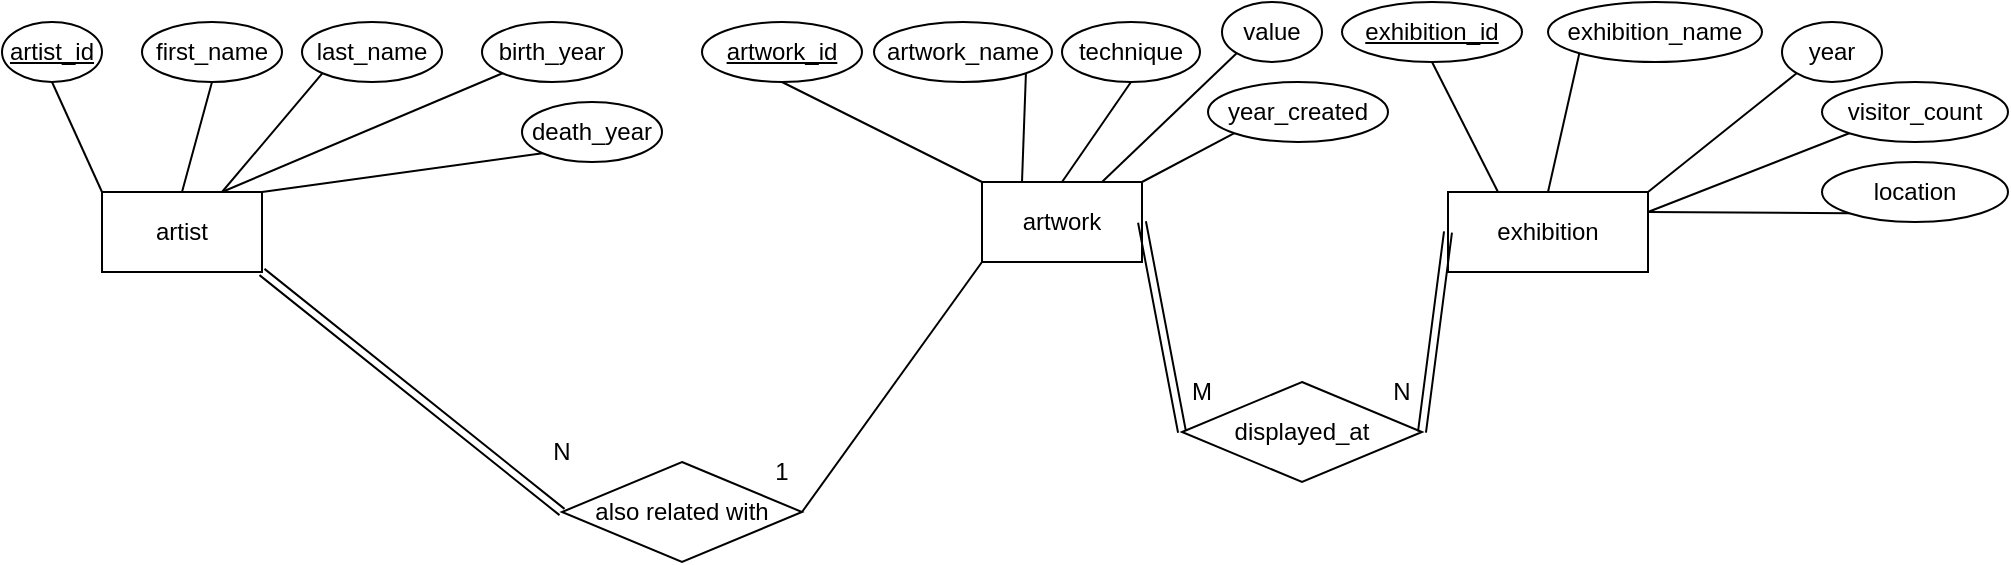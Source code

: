 <mxfile version="20.8.16" type="device"><diagram name="Page-1" id="5d7acffa-a066-3a61-03fe-96351882024d"><mxGraphModel dx="1276" dy="654" grid="1" gridSize="10" guides="1" tooltips="1" connect="1" arrows="1" fold="1" page="1" pageScale="1" pageWidth="1100" pageHeight="850" background="#ffffff" math="0" shadow="0"><root><mxCell id="0"/><mxCell id="1" parent="0"/><mxCell id="WGrHZb_34v7Ne4X-L0nO-1" value="artist" style="rounded=0;whiteSpace=wrap;html=1;" parent="1" vertex="1"><mxGeometry x="130" y="130" width="80" height="40" as="geometry"/></mxCell><mxCell id="WGrHZb_34v7Ne4X-L0nO-2" value="artwork" style="rounded=0;whiteSpace=wrap;html=1;" parent="1" vertex="1"><mxGeometry x="570" y="125" width="80" height="40" as="geometry"/></mxCell><mxCell id="WGrHZb_34v7Ne4X-L0nO-3" value="exhibition" style="rounded=0;whiteSpace=wrap;html=1;" parent="1" vertex="1"><mxGeometry x="803" y="130" width="100" height="40" as="geometry"/></mxCell><mxCell id="WGrHZb_34v7Ne4X-L0nO-4" value="first_name" style="ellipse;whiteSpace=wrap;html=1;" parent="1" vertex="1"><mxGeometry x="150" y="45" width="70" height="30" as="geometry"/></mxCell><mxCell id="WGrHZb_34v7Ne4X-L0nO-5" value="last_name" style="ellipse;whiteSpace=wrap;html=1;" parent="1" vertex="1"><mxGeometry x="230" y="45" width="70" height="30" as="geometry"/></mxCell><mxCell id="WGrHZb_34v7Ne4X-L0nO-6" value="&lt;u&gt;artist_id&lt;/u&gt;" style="ellipse;whiteSpace=wrap;html=1;" parent="1" vertex="1"><mxGeometry x="80" y="45" width="50" height="30" as="geometry"/></mxCell><mxCell id="WGrHZb_34v7Ne4X-L0nO-7" value="" style="endArrow=none;html=1;rounded=0;entryX=0.5;entryY=0;entryDx=0;entryDy=0;exitX=0.5;exitY=1;exitDx=0;exitDy=0;" parent="1" source="WGrHZb_34v7Ne4X-L0nO-4" target="WGrHZb_34v7Ne4X-L0nO-1" edge="1"><mxGeometry width="50" height="50" relative="1" as="geometry"><mxPoint x="410" y="65" as="sourcePoint"/><mxPoint x="630" y="305" as="targetPoint"/></mxGeometry></mxCell><mxCell id="WGrHZb_34v7Ne4X-L0nO-8" value="" style="endArrow=none;html=1;rounded=0;exitX=0;exitY=1;exitDx=0;exitDy=0;entryX=0.75;entryY=0;entryDx=0;entryDy=0;" parent="1" source="WGrHZb_34v7Ne4X-L0nO-5" target="WGrHZb_34v7Ne4X-L0nO-1" edge="1"><mxGeometry width="50" height="50" relative="1" as="geometry"><mxPoint x="410" y="45" as="sourcePoint"/><mxPoint x="390" y="65" as="targetPoint"/></mxGeometry></mxCell><mxCell id="WGrHZb_34v7Ne4X-L0nO-9" value="" style="endArrow=none;html=1;rounded=0;exitX=0;exitY=0;exitDx=0;exitDy=0;entryX=0.5;entryY=1;entryDx=0;entryDy=0;" parent="1" source="WGrHZb_34v7Ne4X-L0nO-1" target="WGrHZb_34v7Ne4X-L0nO-6" edge="1"><mxGeometry width="50" height="50" relative="1" as="geometry"><mxPoint x="380" y="125" as="sourcePoint"/><mxPoint x="390" y="75" as="targetPoint"/></mxGeometry></mxCell><mxCell id="WGrHZb_34v7Ne4X-L0nO-10" value="technique" style="ellipse;whiteSpace=wrap;html=1;" parent="1" vertex="1"><mxGeometry x="610" y="45" width="69" height="30" as="geometry"/></mxCell><mxCell id="WGrHZb_34v7Ne4X-L0nO-11" value="" style="endArrow=none;html=1;rounded=0;exitX=0.5;exitY=0;exitDx=0;exitDy=0;entryX=0.5;entryY=1;entryDx=0;entryDy=0;" parent="1" source="WGrHZb_34v7Ne4X-L0nO-2" target="WGrHZb_34v7Ne4X-L0nO-10" edge="1"><mxGeometry width="50" height="50" relative="1" as="geometry"><mxPoint x="639" y="130" as="sourcePoint"/><mxPoint x="649" y="80" as="targetPoint"/></mxGeometry></mxCell><mxCell id="WGrHZb_34v7Ne4X-L0nO-12" value="&lt;u&gt;exhibition_id&lt;/u&gt;" style="ellipse;whiteSpace=wrap;html=1;" parent="1" vertex="1"><mxGeometry x="750" y="35" width="90" height="30" as="geometry"/></mxCell><mxCell id="WGrHZb_34v7Ne4X-L0nO-13" value="exhibition_name" style="ellipse;whiteSpace=wrap;html=1;" parent="1" vertex="1"><mxGeometry x="853" y="35" width="107" height="30" as="geometry"/></mxCell><mxCell id="WGrHZb_34v7Ne4X-L0nO-14" value="" style="endArrow=none;html=1;rounded=0;entryX=0.5;entryY=0;entryDx=0;entryDy=0;exitX=0;exitY=1;exitDx=0;exitDy=0;" parent="1" source="WGrHZb_34v7Ne4X-L0nO-13" target="WGrHZb_34v7Ne4X-L0nO-3" edge="1"><mxGeometry width="50" height="50" relative="1" as="geometry"><mxPoint x="860" y="55" as="sourcePoint"/><mxPoint x="849" y="170" as="targetPoint"/></mxGeometry></mxCell><mxCell id="WGrHZb_34v7Ne4X-L0nO-15" value="" style="endArrow=none;html=1;rounded=0;exitX=0.5;exitY=1;exitDx=0;exitDy=0;entryX=0.25;entryY=0;entryDx=0;entryDy=0;" parent="1" source="WGrHZb_34v7Ne4X-L0nO-12" target="WGrHZb_34v7Ne4X-L0nO-3" edge="1"><mxGeometry width="50" height="50" relative="1" as="geometry"><mxPoint x="819" y="220" as="sourcePoint"/><mxPoint x="829" y="170" as="targetPoint"/></mxGeometry></mxCell><mxCell id="WGrHZb_34v7Ne4X-L0nO-16" value="artwork_name" style="ellipse;whiteSpace=wrap;html=1;" parent="1" vertex="1"><mxGeometry x="516" y="45" width="89" height="30" as="geometry"/></mxCell><mxCell id="WGrHZb_34v7Ne4X-L0nO-17" value="value" style="ellipse;whiteSpace=wrap;html=1;" parent="1" vertex="1"><mxGeometry x="690" y="35" width="50" height="30" as="geometry"/></mxCell><mxCell id="WGrHZb_34v7Ne4X-L0nO-18" value="" style="endArrow=none;html=1;rounded=0;exitX=0;exitY=1;exitDx=0;exitDy=0;entryX=0.75;entryY=0;entryDx=0;entryDy=0;" parent="1" source="WGrHZb_34v7Ne4X-L0nO-17" target="WGrHZb_34v7Ne4X-L0nO-2" edge="1"><mxGeometry width="50" height="50" relative="1" as="geometry"><mxPoint x="629" y="230" as="sourcePoint"/><mxPoint x="649" y="170" as="targetPoint"/></mxGeometry></mxCell><mxCell id="WGrHZb_34v7Ne4X-L0nO-19" value="" style="endArrow=none;html=1;rounded=0;exitX=1;exitY=1;exitDx=0;exitDy=0;entryX=0.25;entryY=0;entryDx=0;entryDy=0;" parent="1" source="WGrHZb_34v7Ne4X-L0nO-16" target="WGrHZb_34v7Ne4X-L0nO-2" edge="1"><mxGeometry width="50" height="50" relative="1" as="geometry"><mxPoint x="619" y="220" as="sourcePoint"/><mxPoint x="629" y="170" as="targetPoint"/></mxGeometry></mxCell><mxCell id="WGrHZb_34v7Ne4X-L0nO-22" value="year" style="ellipse;whiteSpace=wrap;html=1;" parent="1" vertex="1"><mxGeometry x="970" y="45" width="50" height="30" as="geometry"/></mxCell><mxCell id="WGrHZb_34v7Ne4X-L0nO-23" value="" style="endArrow=none;html=1;rounded=0;entryX=1;entryY=0;entryDx=0;entryDy=0;exitX=0;exitY=1;exitDx=0;exitDy=0;" parent="1" source="WGrHZb_34v7Ne4X-L0nO-22" target="WGrHZb_34v7Ne4X-L0nO-3" edge="1"><mxGeometry width="50" height="50" relative="1" as="geometry"><mxPoint x="1009" y="80" as="sourcePoint"/><mxPoint x="970" y="155" as="targetPoint"/></mxGeometry></mxCell><mxCell id="WGrHZb_34v7Ne4X-L0nO-26" value="" style="endArrow=none;html=1;rounded=0;exitX=1;exitY=0.5;exitDx=0;exitDy=0;entryX=0;entryY=0.5;entryDx=0;entryDy=0;shape=link;" parent="1" source="WGrHZb_34v7Ne4X-L0nO-2" target="WGrHZb_34v7Ne4X-L0nO-27" edge="1"><mxGeometry width="50" height="50" relative="1" as="geometry"><mxPoint x="430.002" y="144.997" as="sourcePoint"/><mxPoint x="540" y="235" as="targetPoint"/></mxGeometry></mxCell><mxCell id="WGrHZb_34v7Ne4X-L0nO-27" value="displayed_at" style="rhombus;whiteSpace=wrap;html=1;" parent="1" vertex="1"><mxGeometry x="670" y="225" width="120" height="50" as="geometry"/></mxCell><mxCell id="WGrHZb_34v7Ne4X-L0nO-28" value="" style="endArrow=none;html=1;rounded=0;exitX=1;exitY=0.5;exitDx=0;exitDy=0;entryX=0;entryY=0.5;entryDx=0;entryDy=0;shape=link;" parent="1" source="WGrHZb_34v7Ne4X-L0nO-27" target="WGrHZb_34v7Ne4X-L0nO-3" edge="1"><mxGeometry width="50" height="50" relative="1" as="geometry"><mxPoint x="570.002" y="184.997" as="sourcePoint"/><mxPoint x="610.001" y="224.999" as="targetPoint"/></mxGeometry></mxCell><mxCell id="WGrHZb_34v7Ne4X-L0nO-29" value="M" style="text;html=1;strokeColor=none;fillColor=none;align=center;verticalAlign=middle;whiteSpace=wrap;rounded=0;" parent="1" vertex="1"><mxGeometry x="670" y="215" width="20" height="30" as="geometry"/></mxCell><mxCell id="WGrHZb_34v7Ne4X-L0nO-30" value="N" style="text;html=1;strokeColor=none;fillColor=none;align=center;verticalAlign=middle;whiteSpace=wrap;rounded=0;" parent="1" vertex="1"><mxGeometry x="770" y="215" width="20" height="30" as="geometry"/></mxCell><mxCell id="WGrHZb_34v7Ne4X-L0nO-39" value="&lt;u&gt;artwork_id&lt;/u&gt;" style="ellipse;whiteSpace=wrap;html=1;" parent="1" vertex="1"><mxGeometry x="430" y="45" width="80" height="30" as="geometry"/></mxCell><mxCell id="WGrHZb_34v7Ne4X-L0nO-40" value="" style="endArrow=none;html=1;rounded=0;exitX=0.5;exitY=1;exitDx=0;exitDy=0;entryX=0;entryY=0;entryDx=0;entryDy=0;" parent="1" source="WGrHZb_34v7Ne4X-L0nO-39" target="WGrHZb_34v7Ne4X-L0nO-2" edge="1"><mxGeometry width="50" height="50" relative="1" as="geometry"><mxPoint x="859" y="370" as="sourcePoint"/><mxPoint x="595" y="135" as="targetPoint"/></mxGeometry></mxCell><mxCell id="WGrHZb_34v7Ne4X-L0nO-42" value="birth_year" style="ellipse;whiteSpace=wrap;html=1;" parent="1" vertex="1"><mxGeometry x="320" y="45" width="70" height="30" as="geometry"/></mxCell><mxCell id="WGrHZb_34v7Ne4X-L0nO-43" value="" style="endArrow=none;html=1;rounded=0;exitX=0;exitY=1;exitDx=0;exitDy=0;entryX=0.75;entryY=0;entryDx=0;entryDy=0;" parent="1" source="WGrHZb_34v7Ne4X-L0nO-42" target="WGrHZb_34v7Ne4X-L0nO-1" edge="1"><mxGeometry width="50" height="50" relative="1" as="geometry"><mxPoint x="490" y="35" as="sourcePoint"/><mxPoint x="490" y="115" as="targetPoint"/></mxGeometry></mxCell><mxCell id="WGrHZb_34v7Ne4X-L0nO-44" value="death_year" style="ellipse;whiteSpace=wrap;html=1;" parent="1" vertex="1"><mxGeometry x="340" y="85" width="70" height="30" as="geometry"/></mxCell><mxCell id="WGrHZb_34v7Ne4X-L0nO-45" value="" style="endArrow=none;html=1;rounded=0;exitX=0;exitY=1;exitDx=0;exitDy=0;entryX=1;entryY=0;entryDx=0;entryDy=0;" parent="1" source="WGrHZb_34v7Ne4X-L0nO-44" target="WGrHZb_34v7Ne4X-L0nO-1" edge="1"><mxGeometry width="50" height="50" relative="1" as="geometry"><mxPoint x="510" y="75" as="sourcePoint"/><mxPoint x="180" y="195" as="targetPoint"/></mxGeometry></mxCell><mxCell id="WGrHZb_34v7Ne4X-L0nO-46" value="year_created" style="ellipse;whiteSpace=wrap;html=1;" parent="1" vertex="1"><mxGeometry x="683" y="75" width="90" height="30" as="geometry"/></mxCell><mxCell id="WGrHZb_34v7Ne4X-L0nO-47" value="" style="endArrow=none;html=1;rounded=0;exitX=0;exitY=1;exitDx=0;exitDy=0;entryX=1;entryY=0;entryDx=0;entryDy=0;" parent="1" source="WGrHZb_34v7Ne4X-L0nO-46" target="WGrHZb_34v7Ne4X-L0nO-2" edge="1"><mxGeometry width="50" height="50" relative="1" as="geometry"><mxPoint x="659" y="275" as="sourcePoint"/><mxPoint x="660" y="170" as="targetPoint"/></mxGeometry></mxCell><mxCell id="WGrHZb_34v7Ne4X-L0nO-51" value="visitor_count" style="ellipse;whiteSpace=wrap;html=1;" parent="1" vertex="1"><mxGeometry x="990" y="75" width="93" height="30" as="geometry"/></mxCell><mxCell id="WGrHZb_34v7Ne4X-L0nO-52" value="" style="endArrow=none;html=1;rounded=0;entryX=1;entryY=0.25;entryDx=0;entryDy=0;exitX=0;exitY=1;exitDx=0;exitDy=0;" parent="1" source="WGrHZb_34v7Ne4X-L0nO-51" target="WGrHZb_34v7Ne4X-L0nO-3" edge="1"><mxGeometry width="50" height="50" relative="1" as="geometry"><mxPoint x="1066" y="115" as="sourcePoint"/><mxPoint x="960" y="165" as="targetPoint"/></mxGeometry></mxCell><mxCell id="WGrHZb_34v7Ne4X-L0nO-53" value="location" style="ellipse;whiteSpace=wrap;html=1;" parent="1" vertex="1"><mxGeometry x="990" y="115" width="93" height="30" as="geometry"/></mxCell><mxCell id="WGrHZb_34v7Ne4X-L0nO-54" value="" style="endArrow=none;html=1;rounded=0;entryX=1;entryY=0.25;entryDx=0;entryDy=0;exitX=0;exitY=1;exitDx=0;exitDy=0;" parent="1" source="WGrHZb_34v7Ne4X-L0nO-53" target="WGrHZb_34v7Ne4X-L0nO-3" edge="1"><mxGeometry width="50" height="50" relative="1" as="geometry"><mxPoint x="1076" y="175" as="sourcePoint"/><mxPoint x="913" y="200" as="targetPoint"/></mxGeometry></mxCell><mxCell id="WGrHZb_34v7Ne4X-L0nO-62" value="" style="endArrow=none;html=1;rounded=0;exitX=1;exitY=1;exitDx=0;exitDy=0;entryX=0;entryY=0.5;entryDx=0;entryDy=0;shape=link;" parent="1" source="WGrHZb_34v7Ne4X-L0nO-1" target="WGrHZb_34v7Ne4X-L0nO-63" edge="1"><mxGeometry width="50" height="50" relative="1" as="geometry"><mxPoint x="210" y="210" as="sourcePoint"/><mxPoint x="230" y="305" as="targetPoint"/></mxGeometry></mxCell><mxCell id="WGrHZb_34v7Ne4X-L0nO-63" value="also related with" style="rhombus;whiteSpace=wrap;html=1;" parent="1" vertex="1"><mxGeometry x="360" y="265" width="120" height="50" as="geometry"/></mxCell><mxCell id="WGrHZb_34v7Ne4X-L0nO-65" value="1" style="text;html=1;strokeColor=none;fillColor=none;align=center;verticalAlign=middle;whiteSpace=wrap;rounded=0;" parent="1" vertex="1"><mxGeometry x="460" y="255" width="20" height="30" as="geometry"/></mxCell><mxCell id="WGrHZb_34v7Ne4X-L0nO-66" value="N" style="text;html=1;strokeColor=none;fillColor=none;align=center;verticalAlign=middle;whiteSpace=wrap;rounded=0;" parent="1" vertex="1"><mxGeometry x="350" y="245" width="20" height="30" as="geometry"/></mxCell><mxCell id="WGrHZb_34v7Ne4X-L0nO-68" value="" style="endArrow=none;html=1;rounded=0;exitX=1;exitY=0.5;exitDx=0;exitDy=0;entryX=0;entryY=1;entryDx=0;entryDy=0;" parent="1" source="WGrHZb_34v7Ne4X-L0nO-63" target="WGrHZb_34v7Ne4X-L0nO-2" edge="1"><mxGeometry width="50" height="50" relative="1" as="geometry"><mxPoint x="485.5" y="265" as="sourcePoint"/><mxPoint x="635.5" y="310" as="targetPoint"/></mxGeometry></mxCell></root></mxGraphModel></diagram></mxfile>